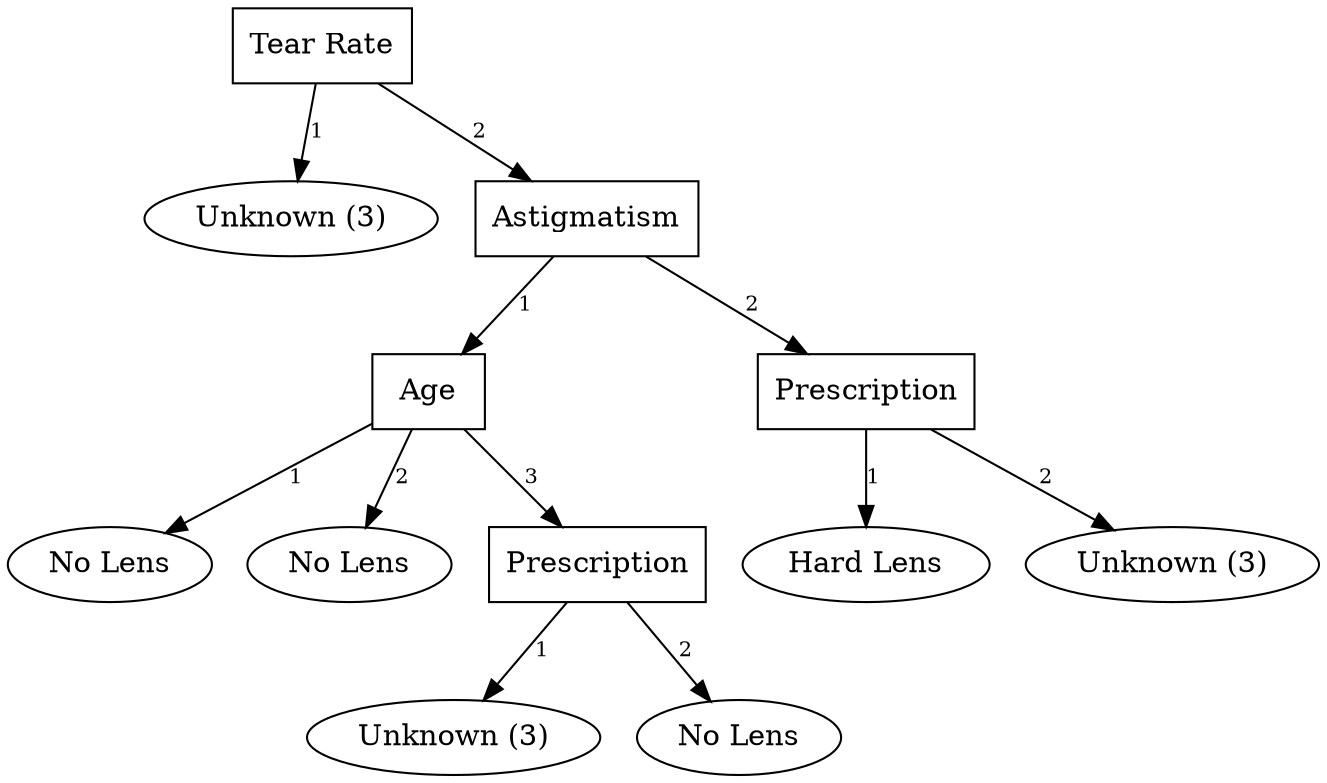 digraph "Decision Tree" {
	2539792925456 [label="Tear Rate" shape=box]
	2539794953296 [label="Unknown (3)" shape=ellipse]
	2539792925456 -> 2539794953296 [label=1 fontsize=10]
	2539805073360 [label=Astigmatism shape=box]
	2539805073744 [label=Age shape=box]
	2539805073552 [label="No Lens" shape=ellipse]
	2539805073744 -> 2539805073552 [label=1 fontsize=10]
	2539805074064 [label="No Lens" shape=ellipse]
	2539805073744 -> 2539805074064 [label=2 fontsize=10]
	2539805074512 [label=Prescription shape=box]
	2539805074384 [label="Unknown (3)" shape=ellipse]
	2539805074512 -> 2539805074384 [label=1 fontsize=10]
	2539805074640 [label="No Lens" shape=ellipse]
	2539805074512 -> 2539805074640 [label=2 fontsize=10]
	2539805073744 -> 2539805074512 [label=3 fontsize=10]
	2539805073360 -> 2539805073744 [label=1 fontsize=10]
	2539805074896 [label=Prescription shape=box]
	2539805074768 [label="Hard Lens" shape=ellipse]
	2539805074896 -> 2539805074768 [label=1 fontsize=10]
	2539805075152 [label="Unknown (3)" shape=ellipse]
	2539805074896 -> 2539805075152 [label=2 fontsize=10]
	2539805073360 -> 2539805074896 [label=2 fontsize=10]
	2539792925456 -> 2539805073360 [label=2 fontsize=10]
}
